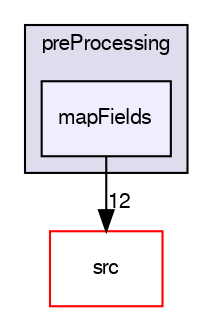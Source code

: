 digraph "applications/utilities/preProcessing/mapFields" {
  bgcolor=transparent;
  compound=true
  node [ fontsize="10", fontname="FreeSans"];
  edge [ labelfontsize="10", labelfontname="FreeSans"];
  subgraph clusterdir_2cb9088fcfa5d85f3ea0b5a37d6be287 {
    graph [ bgcolor="#ddddee", pencolor="black", label="preProcessing" fontname="FreeSans", fontsize="10", URL="dir_2cb9088fcfa5d85f3ea0b5a37d6be287.html"]
  dir_d26617a7d33d39153578b0353f3a825e [shape=box, label="mapFields", style="filled", fillcolor="#eeeeff", pencolor="black", URL="dir_d26617a7d33d39153578b0353f3a825e.html"];
  }
  dir_68267d1309a1af8e8297ef4c3efbcdba [shape=box label="src" color="red" URL="dir_68267d1309a1af8e8297ef4c3efbcdba.html"];
  dir_d26617a7d33d39153578b0353f3a825e->dir_68267d1309a1af8e8297ef4c3efbcdba [headlabel="12", labeldistance=1.5 headhref="dir_000421_000577.html"];
}
